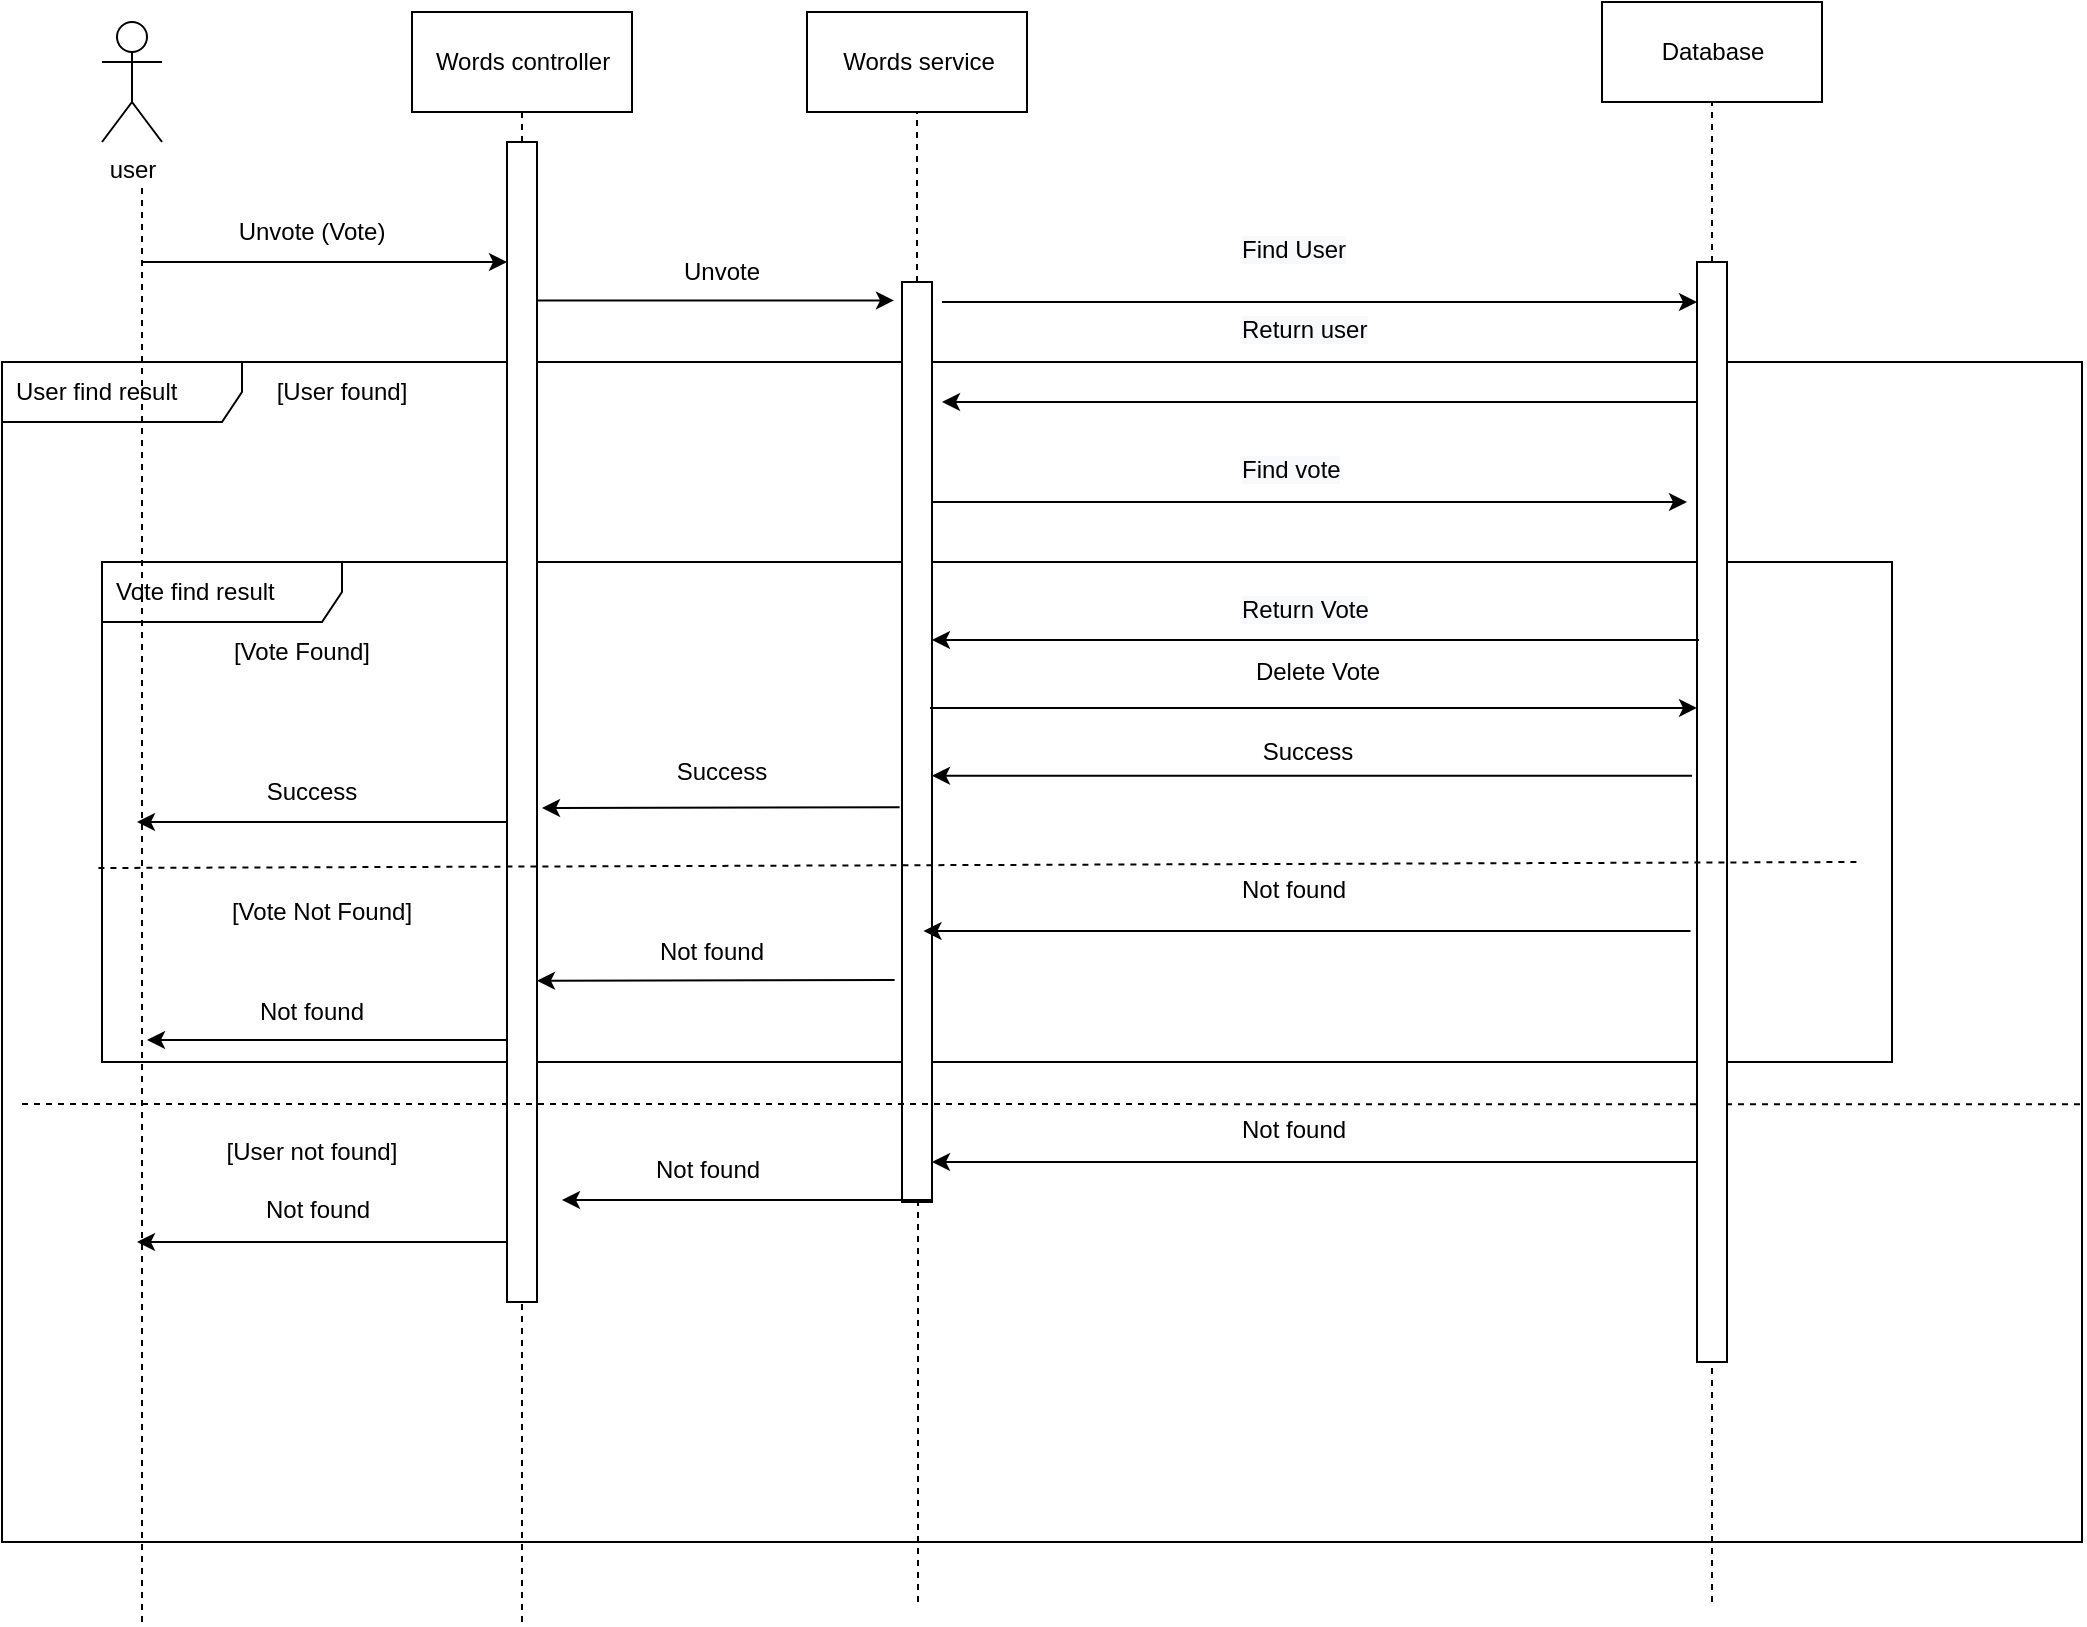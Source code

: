 <mxfile version="19.0.3" type="device"><diagram id="hDqKvunNniRqac-wCzaQ" name="Page-1"><mxGraphModel dx="1102" dy="905" grid="1" gridSize="10" guides="1" tooltips="1" connect="1" arrows="1" fold="1" page="1" pageScale="1" pageWidth="3300" pageHeight="2339" math="0" shadow="0"><root><mxCell id="0"/><mxCell id="1" parent="0"/><mxCell id="cHXZc0xcX33XKUmZpq7P-110" value="User find result" style="shape=umlFrame;whiteSpace=wrap;html=1;width=120;height=30;boundedLbl=1;verticalAlign=middle;align=left;spacingLeft=5;" vertex="1" parent="1"><mxGeometry x="40" y="220" width="1040" height="590" as="geometry"/></mxCell><mxCell id="cHXZc0xcX33XKUmZpq7P-111" value="Vote find result" style="shape=umlFrame;whiteSpace=wrap;html=1;width=120;height=30;boundedLbl=1;verticalAlign=middle;align=left;spacingLeft=5;" vertex="1" parent="1"><mxGeometry x="90" y="320" width="895" height="250" as="geometry"/></mxCell><mxCell id="cHXZc0xcX33XKUmZpq7P-112" value="user" style="shape=umlActor;verticalLabelPosition=bottom;verticalAlign=top;html=1;outlineConnect=0;" vertex="1" parent="1"><mxGeometry x="90" y="50" width="30" height="60" as="geometry"/></mxCell><mxCell id="cHXZc0xcX33XKUmZpq7P-113" value="" style="html=1;points=[];perimeter=orthogonalPerimeter;" vertex="1" parent="1"><mxGeometry x="292.5" y="110" width="15" height="580" as="geometry"/></mxCell><mxCell id="cHXZc0xcX33XKUmZpq7P-114" value="" style="html=1;points=[];perimeter=orthogonalPerimeter;" vertex="1" parent="1"><mxGeometry x="490" y="180" width="15" height="460" as="geometry"/></mxCell><mxCell id="cHXZc0xcX33XKUmZpq7P-115" value="" style="endArrow=none;html=1;rounded=0;entryX=0.667;entryY=1.333;entryDx=0;entryDy=0;entryPerimeter=0;dashed=1;" edge="1" parent="1" target="cHXZc0xcX33XKUmZpq7P-112"><mxGeometry width="50" height="50" relative="1" as="geometry"><mxPoint x="110" y="850" as="sourcePoint"/><mxPoint x="100" y="190" as="targetPoint"/></mxGeometry></mxCell><mxCell id="cHXZc0xcX33XKUmZpq7P-116" value="" style="endArrow=classic;html=1;rounded=0;" edge="1" parent="1" target="cHXZc0xcX33XKUmZpq7P-113"><mxGeometry width="50" height="50" relative="1" as="geometry"><mxPoint x="110" y="170" as="sourcePoint"/><mxPoint x="290" y="170" as="targetPoint"/></mxGeometry></mxCell><mxCell id="cHXZc0xcX33XKUmZpq7P-117" value="Unvote (Vote)" style="text;html=1;strokeColor=none;fillColor=none;align=center;verticalAlign=middle;whiteSpace=wrap;rounded=0;" vertex="1" parent="1"><mxGeometry x="130" y="140" width="130" height="30" as="geometry"/></mxCell><mxCell id="cHXZc0xcX33XKUmZpq7P-118" value="Unvote" style="text;html=1;strokeColor=none;fillColor=none;align=center;verticalAlign=middle;whiteSpace=wrap;rounded=0;" vertex="1" parent="1"><mxGeometry x="355" y="160" width="90" height="30" as="geometry"/></mxCell><mxCell id="cHXZc0xcX33XKUmZpq7P-119" value="" style="endArrow=classic;html=1;rounded=0;entryX=-0.267;entryY=0.02;entryDx=0;entryDy=0;entryPerimeter=0;" edge="1" parent="1" source="cHXZc0xcX33XKUmZpq7P-113" target="cHXZc0xcX33XKUmZpq7P-114"><mxGeometry width="50" height="50" relative="1" as="geometry"><mxPoint x="307.5" y="200.06" as="sourcePoint"/><mxPoint x="487.495" y="200.0" as="targetPoint"/></mxGeometry></mxCell><mxCell id="cHXZc0xcX33XKUmZpq7P-120" value="" style="endArrow=none;dashed=1;html=1;rounded=0;entryX=0.5;entryY=1;entryDx=0;entryDy=0;" edge="1" parent="1" source="cHXZc0xcX33XKUmZpq7P-113" target="cHXZc0xcX33XKUmZpq7P-121"><mxGeometry width="50" height="50" relative="1" as="geometry"><mxPoint x="210" y="260" as="sourcePoint"/><mxPoint x="260" y="210" as="targetPoint"/></mxGeometry></mxCell><mxCell id="cHXZc0xcX33XKUmZpq7P-121" value="&lt;span style=&quot;&quot;&gt;Words controller&lt;/span&gt;" style="html=1;" vertex="1" parent="1"><mxGeometry x="245" y="45" width="110" height="50" as="geometry"/></mxCell><mxCell id="cHXZc0xcX33XKUmZpq7P-122" value="&lt;span style=&quot;&quot;&gt;Words service&lt;/span&gt;" style="html=1;" vertex="1" parent="1"><mxGeometry x="442.5" y="45" width="110" height="50" as="geometry"/></mxCell><mxCell id="cHXZc0xcX33XKUmZpq7P-123" value="" style="endArrow=none;dashed=1;html=1;rounded=0;entryX=0.5;entryY=1;entryDx=0;entryDy=0;" edge="1" parent="1" source="cHXZc0xcX33XKUmZpq7P-114" target="cHXZc0xcX33XKUmZpq7P-122"><mxGeometry width="50" height="50" relative="1" as="geometry"><mxPoint x="310" y="120" as="sourcePoint"/><mxPoint x="310" y="105" as="targetPoint"/></mxGeometry></mxCell><mxCell id="cHXZc0xcX33XKUmZpq7P-124" value="" style="endArrow=classic;html=1;rounded=0;exitX=0;exitY=0.507;exitDx=0;exitDy=0;exitPerimeter=0;" edge="1" parent="1"><mxGeometry width="50" height="50" relative="1" as="geometry"><mxPoint x="505" y="639" as="sourcePoint"/><mxPoint x="320" y="639" as="targetPoint"/></mxGeometry></mxCell><mxCell id="cHXZc0xcX33XKUmZpq7P-125" value="&lt;div style=&quot;text-align: center;&quot;&gt;Not found&lt;br&gt;&lt;/div&gt;" style="text;whiteSpace=wrap;html=1;" vertex="1" parent="1"><mxGeometry x="365" y="610" width="80" height="30" as="geometry"/></mxCell><mxCell id="cHXZc0xcX33XKUmZpq7P-126" value="" style="endArrow=classic;html=1;rounded=0;exitX=0;exitY=0.507;exitDx=0;exitDy=0;exitPerimeter=0;" edge="1" parent="1"><mxGeometry width="50" height="50" relative="1" as="geometry"><mxPoint x="292.5" y="660" as="sourcePoint"/><mxPoint x="107.5" y="660" as="targetPoint"/></mxGeometry></mxCell><mxCell id="cHXZc0xcX33XKUmZpq7P-127" value="&lt;span style=&quot;text-align: center;&quot;&gt;Not found&lt;/span&gt;" style="text;whiteSpace=wrap;html=1;" vertex="1" parent="1"><mxGeometry x="170" y="630" width="80" height="30" as="geometry"/></mxCell><mxCell id="cHXZc0xcX33XKUmZpq7P-128" value="[User found]" style="text;html=1;strokeColor=none;fillColor=none;align=center;verticalAlign=middle;whiteSpace=wrap;rounded=0;" vertex="1" parent="1"><mxGeometry x="165" y="220" width="90" height="30" as="geometry"/></mxCell><mxCell id="cHXZc0xcX33XKUmZpq7P-129" value="" style="endArrow=none;dashed=1;html=1;rounded=0;entryX=1;entryY=0.629;entryDx=0;entryDy=0;entryPerimeter=0;" edge="1" parent="1" target="cHXZc0xcX33XKUmZpq7P-110"><mxGeometry width="50" height="50" relative="1" as="geometry"><mxPoint x="50" y="591" as="sourcePoint"/><mxPoint x="1100" y="550" as="targetPoint"/></mxGeometry></mxCell><mxCell id="cHXZc0xcX33XKUmZpq7P-130" value="Database" style="html=1;" vertex="1" parent="1"><mxGeometry x="840" y="40" width="110" height="50" as="geometry"/></mxCell><mxCell id="cHXZc0xcX33XKUmZpq7P-131" value="" style="html=1;points=[];perimeter=orthogonalPerimeter;" vertex="1" parent="1"><mxGeometry x="887.5" y="170" width="15" height="550" as="geometry"/></mxCell><mxCell id="cHXZc0xcX33XKUmZpq7P-132" value="" style="endArrow=none;dashed=1;html=1;rounded=0;entryX=0.5;entryY=1;entryDx=0;entryDy=0;" edge="1" parent="1" source="cHXZc0xcX33XKUmZpq7P-131" target="cHXZc0xcX33XKUmZpq7P-130"><mxGeometry width="50" height="50" relative="1" as="geometry"><mxPoint x="707.5" y="260" as="sourcePoint"/><mxPoint x="707.5" y="105" as="targetPoint"/></mxGeometry></mxCell><mxCell id="cHXZc0xcX33XKUmZpq7P-133" value="" style="endArrow=classic;html=1;rounded=0;exitX=0.933;exitY=0.463;exitDx=0;exitDy=0;exitPerimeter=0;" edge="1" parent="1" source="cHXZc0xcX33XKUmZpq7P-114" target="cHXZc0xcX33XKUmZpq7P-131"><mxGeometry width="50" height="50" relative="1" as="geometry"><mxPoint x="505" y="400" as="sourcePoint"/><mxPoint x="691.995" y="400" as="targetPoint"/></mxGeometry></mxCell><mxCell id="cHXZc0xcX33XKUmZpq7P-134" value="Delete Vote" style="text;html=1;strokeColor=none;fillColor=none;align=center;verticalAlign=middle;whiteSpace=wrap;rounded=0;" vertex="1" parent="1"><mxGeometry x="652.5" y="360" width="90" height="30" as="geometry"/></mxCell><mxCell id="cHXZc0xcX33XKUmZpq7P-135" value="" style="endArrow=classic;html=1;rounded=0;" edge="1" parent="1" source="cHXZc0xcX33XKUmZpq7P-131"><mxGeometry width="50" height="50" relative="1" as="geometry"><mxPoint x="690" y="620" as="sourcePoint"/><mxPoint x="505" y="620" as="targetPoint"/></mxGeometry></mxCell><mxCell id="cHXZc0xcX33XKUmZpq7P-136" value="" style="endArrow=classic;html=1;rounded=0;exitX=-0.167;exitY=0.467;exitDx=0;exitDy=0;exitPerimeter=0;" edge="1" parent="1" source="cHXZc0xcX33XKUmZpq7P-131" target="cHXZc0xcX33XKUmZpq7P-114"><mxGeometry width="50" height="50" relative="1" as="geometry"><mxPoint x="890" y="430" as="sourcePoint"/><mxPoint x="705" y="430" as="targetPoint"/></mxGeometry></mxCell><mxCell id="cHXZc0xcX33XKUmZpq7P-137" value="Success" style="text;html=1;strokeColor=none;fillColor=none;align=center;verticalAlign=middle;whiteSpace=wrap;rounded=0;" vertex="1" parent="1"><mxGeometry x="647.5" y="400" width="90" height="30" as="geometry"/></mxCell><mxCell id="cHXZc0xcX33XKUmZpq7P-138" value="" style="endArrow=classic;html=1;rounded=0;exitX=0;exitY=0.507;exitDx=0;exitDy=0;exitPerimeter=0;" edge="1" parent="1"><mxGeometry width="50" height="50" relative="1" as="geometry"><mxPoint x="292.5" y="450" as="sourcePoint"/><mxPoint x="107.5" y="450" as="targetPoint"/></mxGeometry></mxCell><mxCell id="cHXZc0xcX33XKUmZpq7P-139" value="Success" style="text;html=1;strokeColor=none;fillColor=none;align=center;verticalAlign=middle;whiteSpace=wrap;rounded=0;" vertex="1" parent="1"><mxGeometry x="150" y="420" width="90" height="30" as="geometry"/></mxCell><mxCell id="cHXZc0xcX33XKUmZpq7P-140" value="" style="endArrow=classic;html=1;rounded=0;" edge="1" parent="1" target="cHXZc0xcX33XKUmZpq7P-131"><mxGeometry width="50" height="50" relative="1" as="geometry"><mxPoint x="510" y="190" as="sourcePoint"/><mxPoint x="691.995" y="209.0" as="targetPoint"/></mxGeometry></mxCell><mxCell id="cHXZc0xcX33XKUmZpq7P-141" value="" style="endArrow=classic;html=1;rounded=0;" edge="1" parent="1" source="cHXZc0xcX33XKUmZpq7P-131"><mxGeometry width="50" height="50" relative="1" as="geometry"><mxPoint x="880" y="210" as="sourcePoint"/><mxPoint x="510" y="240" as="targetPoint"/></mxGeometry></mxCell><mxCell id="cHXZc0xcX33XKUmZpq7P-142" value="&lt;span style=&quot;color: rgb(0, 0, 0); font-family: Helvetica; font-size: 12px; font-style: normal; font-variant-ligatures: normal; font-variant-caps: normal; font-weight: 400; letter-spacing: normal; orphans: 2; text-align: center; text-indent: 0px; text-transform: none; widows: 2; word-spacing: 0px; -webkit-text-stroke-width: 0px; background-color: rgb(248, 249, 250); text-decoration-thickness: initial; text-decoration-style: initial; text-decoration-color: initial; float: none; display: inline !important;&quot;&gt;Return user&lt;/span&gt;" style="text;whiteSpace=wrap;html=1;" vertex="1" parent="1"><mxGeometry x="657.5" y="190" width="80" height="30" as="geometry"/></mxCell><mxCell id="cHXZc0xcX33XKUmZpq7P-143" value="&lt;span style=&quot;color: rgb(0, 0, 0); font-family: Helvetica; font-size: 12px; font-style: normal; font-variant-ligatures: normal; font-variant-caps: normal; font-weight: 400; letter-spacing: normal; orphans: 2; text-align: center; text-indent: 0px; text-transform: none; widows: 2; word-spacing: 0px; -webkit-text-stroke-width: 0px; background-color: rgb(248, 249, 250); text-decoration-thickness: initial; text-decoration-style: initial; text-decoration-color: initial; float: none; display: inline !important;&quot;&gt;Find User&lt;/span&gt;" style="text;whiteSpace=wrap;html=1;" vertex="1" parent="1"><mxGeometry x="657.5" y="150" width="80" height="30" as="geometry"/></mxCell><mxCell id="cHXZc0xcX33XKUmZpq7P-144" value="" style="endArrow=classic;html=1;rounded=0;" edge="1" parent="1"><mxGeometry width="50" height="50" relative="1" as="geometry"><mxPoint x="505" y="290" as="sourcePoint"/><mxPoint x="882.5" y="290" as="targetPoint"/></mxGeometry></mxCell><mxCell id="cHXZc0xcX33XKUmZpq7P-145" value="&lt;span style=&quot;color: rgb(0, 0, 0); font-family: Helvetica; font-size: 12px; font-style: normal; font-variant-ligatures: normal; font-variant-caps: normal; font-weight: 400; letter-spacing: normal; orphans: 2; text-align: center; text-indent: 0px; text-transform: none; widows: 2; word-spacing: 0px; -webkit-text-stroke-width: 0px; background-color: rgb(248, 249, 250); text-decoration-thickness: initial; text-decoration-style: initial; text-decoration-color: initial; float: none; display: inline !important;&quot;&gt;Find vote&lt;/span&gt;" style="text;whiteSpace=wrap;html=1;" vertex="1" parent="1"><mxGeometry x="657.5" y="260" width="80" height="30" as="geometry"/></mxCell><mxCell id="cHXZc0xcX33XKUmZpq7P-146" value="" style="endArrow=classic;html=1;rounded=0;exitX=-0.079;exitY=0.571;exitDx=0;exitDy=0;exitPerimeter=0;" edge="1" parent="1" source="cHXZc0xcX33XKUmZpq7P-114"><mxGeometry width="50" height="50" relative="1" as="geometry"><mxPoint x="490" y="430" as="sourcePoint"/><mxPoint x="310" y="443" as="targetPoint"/></mxGeometry></mxCell><mxCell id="cHXZc0xcX33XKUmZpq7P-147" value="Success" style="text;html=1;strokeColor=none;fillColor=none;align=center;verticalAlign=middle;whiteSpace=wrap;rounded=0;" vertex="1" parent="1"><mxGeometry x="355" y="410" width="90" height="30" as="geometry"/></mxCell><mxCell id="cHXZc0xcX33XKUmZpq7P-148" value="[Vote Found]" style="text;html=1;strokeColor=none;fillColor=none;align=center;verticalAlign=middle;whiteSpace=wrap;rounded=0;" vertex="1" parent="1"><mxGeometry x="140" y="350" width="100" height="30" as="geometry"/></mxCell><mxCell id="cHXZc0xcX33XKUmZpq7P-149" value="" style="endArrow=none;dashed=1;html=1;rounded=0;exitX=-0.002;exitY=0.612;exitDx=0;exitDy=0;exitPerimeter=0;" edge="1" parent="1" source="cHXZc0xcX33XKUmZpq7P-111"><mxGeometry width="50" height="50" relative="1" as="geometry"><mxPoint x="80" y="480" as="sourcePoint"/><mxPoint x="970" y="470" as="targetPoint"/></mxGeometry></mxCell><mxCell id="cHXZc0xcX33XKUmZpq7P-150" value="[Vote Not Found]" style="text;html=1;strokeColor=none;fillColor=none;align=center;verticalAlign=middle;whiteSpace=wrap;rounded=0;" vertex="1" parent="1"><mxGeometry x="130" y="480" width="140" height="30" as="geometry"/></mxCell><mxCell id="cHXZc0xcX33XKUmZpq7P-151" value="" style="endArrow=none;html=1;rounded=0;exitX=0.933;exitY=0.463;exitDx=0;exitDy=0;exitPerimeter=0;endFill=0;startArrow=classic;startFill=1;" edge="1" parent="1"><mxGeometry width="50" height="50" relative="1" as="geometry"><mxPoint x="500.745" y="504.5" as="sourcePoint"/><mxPoint x="884.25" y="504.5" as="targetPoint"/></mxGeometry></mxCell><mxCell id="cHXZc0xcX33XKUmZpq7P-152" value="&lt;span style=&quot;color: rgb(0, 0, 0); font-family: Helvetica; font-size: 12px; font-style: normal; font-variant-ligatures: normal; font-variant-caps: normal; font-weight: 400; letter-spacing: normal; orphans: 2; text-align: center; text-indent: 0px; text-transform: none; widows: 2; word-spacing: 0px; -webkit-text-stroke-width: 0px; background-color: rgb(248, 249, 250); text-decoration-thickness: initial; text-decoration-style: initial; text-decoration-color: initial; float: none; display: inline !important;&quot;&gt;Return Vote&lt;/span&gt;" style="text;whiteSpace=wrap;html=1;" vertex="1" parent="1"><mxGeometry x="657.5" y="330" width="80" height="30" as="geometry"/></mxCell><mxCell id="cHXZc0xcX33XKUmZpq7P-153" value="" style="endArrow=none;html=1;rounded=0;exitX=0.933;exitY=0.463;exitDx=0;exitDy=0;exitPerimeter=0;endFill=0;startArrow=classic;startFill=1;" edge="1" parent="1"><mxGeometry width="50" height="50" relative="1" as="geometry"><mxPoint x="504.995" y="359" as="sourcePoint"/><mxPoint x="888.5" y="359" as="targetPoint"/></mxGeometry></mxCell><mxCell id="cHXZc0xcX33XKUmZpq7P-154" value="&lt;div style=&quot;text-align: center;&quot;&gt;&lt;span style=&quot;background-color: initial;&quot;&gt;Not found&lt;/span&gt;&lt;/div&gt;" style="text;whiteSpace=wrap;html=1;" vertex="1" parent="1"><mxGeometry x="657.5" y="470" width="80" height="30" as="geometry"/></mxCell><mxCell id="cHXZc0xcX33XKUmZpq7P-155" value="" style="endArrow=classic;html=1;rounded=0;exitX=-0.079;exitY=0.571;exitDx=0;exitDy=0;exitPerimeter=0;" edge="1" parent="1"><mxGeometry width="50" height="50" relative="1" as="geometry"><mxPoint x="486.315" y="529" as="sourcePoint"/><mxPoint x="307.5" y="529.34" as="targetPoint"/></mxGeometry></mxCell><mxCell id="cHXZc0xcX33XKUmZpq7P-156" value="Not found" style="text;html=1;strokeColor=none;fillColor=none;align=center;verticalAlign=middle;whiteSpace=wrap;rounded=0;" vertex="1" parent="1"><mxGeometry x="350" y="500" width="90" height="30" as="geometry"/></mxCell><mxCell id="cHXZc0xcX33XKUmZpq7P-157" value="" style="endArrow=classic;html=1;rounded=0;" edge="1" parent="1"><mxGeometry width="50" height="50" relative="1" as="geometry"><mxPoint x="292.5" y="559" as="sourcePoint"/><mxPoint x="112.5" y="559" as="targetPoint"/></mxGeometry></mxCell><mxCell id="cHXZc0xcX33XKUmZpq7P-158" value="Not found" style="text;html=1;strokeColor=none;fillColor=none;align=center;verticalAlign=middle;whiteSpace=wrap;rounded=0;" vertex="1" parent="1"><mxGeometry x="150" y="530" width="90" height="30" as="geometry"/></mxCell><mxCell id="cHXZc0xcX33XKUmZpq7P-159" value="&lt;div style=&quot;text-align: center;&quot;&gt;Not found&lt;br&gt;&lt;/div&gt;" style="text;whiteSpace=wrap;html=1;" vertex="1" parent="1"><mxGeometry x="657.5" y="590" width="80" height="30" as="geometry"/></mxCell><mxCell id="cHXZc0xcX33XKUmZpq7P-160" value="[User not found]" style="text;html=1;strokeColor=none;fillColor=none;align=center;verticalAlign=middle;whiteSpace=wrap;rounded=0;" vertex="1" parent="1"><mxGeometry x="150" y="600" width="90" height="30" as="geometry"/></mxCell><mxCell id="cHXZc0xcX33XKUmZpq7P-161" value="" style="endArrow=none;dashed=1;html=1;rounded=0;" edge="1" parent="1" target="cHXZc0xcX33XKUmZpq7P-113"><mxGeometry width="50" height="50" relative="1" as="geometry"><mxPoint x="300" y="850" as="sourcePoint"/><mxPoint x="270" y="730" as="targetPoint"/></mxGeometry></mxCell><mxCell id="cHXZc0xcX33XKUmZpq7P-162" value="" style="endArrow=none;dashed=1;html=1;rounded=0;" edge="1" parent="1" target="cHXZc0xcX33XKUmZpq7P-114"><mxGeometry width="50" height="50" relative="1" as="geometry"><mxPoint x="498" y="840" as="sourcePoint"/><mxPoint x="445" y="730" as="targetPoint"/></mxGeometry></mxCell><mxCell id="cHXZc0xcX33XKUmZpq7P-163" value="" style="endArrow=none;dashed=1;html=1;rounded=0;" edge="1" parent="1" target="cHXZc0xcX33XKUmZpq7P-131"><mxGeometry width="50" height="50" relative="1" as="geometry"><mxPoint x="895" y="840" as="sourcePoint"/><mxPoint x="696.91" y="680" as="targetPoint"/></mxGeometry></mxCell></root></mxGraphModel></diagram></mxfile>